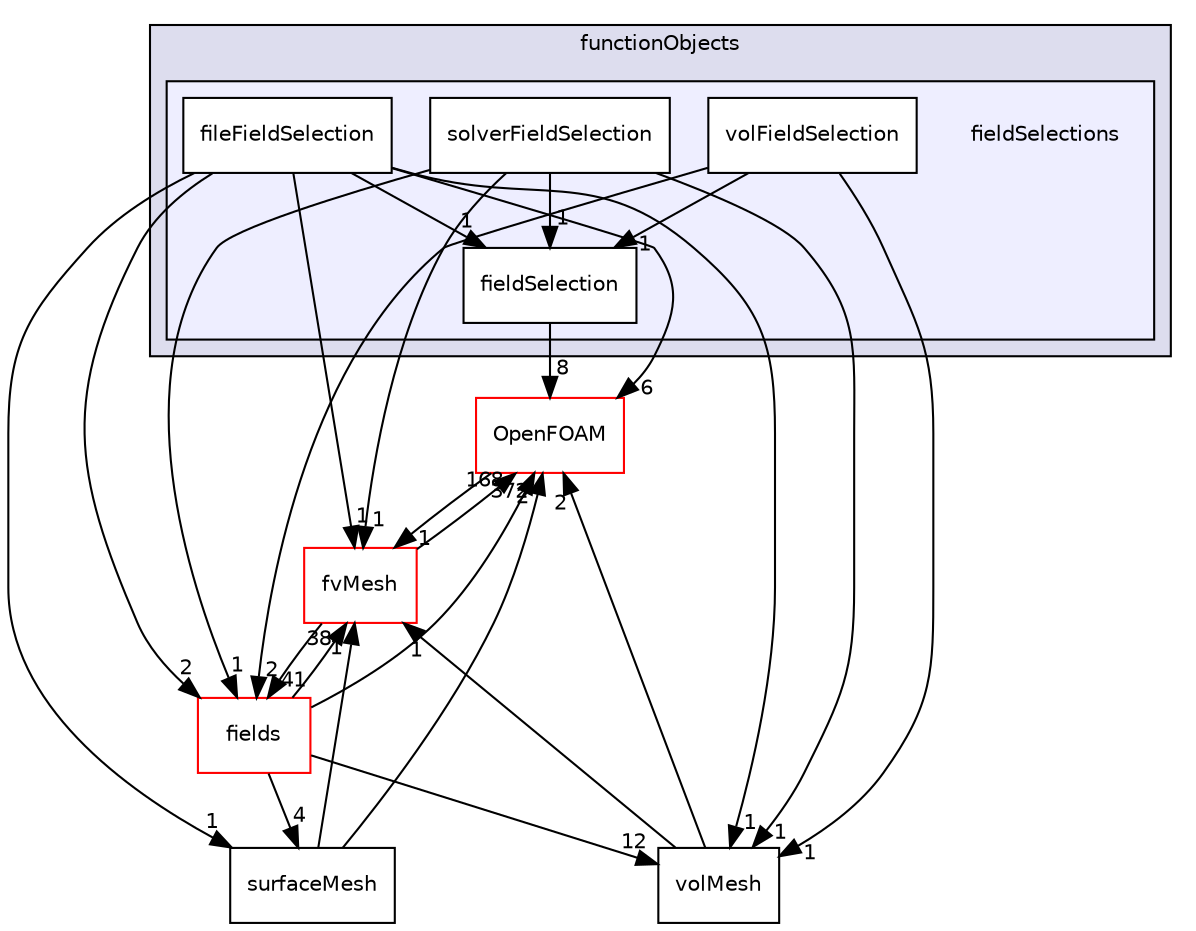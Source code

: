 digraph "src/finiteVolume/functionObjects/fieldSelections" {
  bgcolor=transparent;
  compound=true
  node [ fontsize="10", fontname="Helvetica"];
  edge [ labelfontsize="10", labelfontname="Helvetica"];
  subgraph clusterdir_931437ade13f2dce9ec0e9d87e341976 {
    graph [ bgcolor="#ddddee", pencolor="black", label="functionObjects" fontname="Helvetica", fontsize="10", URL="dir_931437ade13f2dce9ec0e9d87e341976.html"]
  subgraph clusterdir_1642ec77de5c1131da2ea78767feb908 {
    graph [ bgcolor="#eeeeff", pencolor="black", label="" URL="dir_1642ec77de5c1131da2ea78767feb908.html"];
    dir_1642ec77de5c1131da2ea78767feb908 [shape=plaintext label="fieldSelections"];
    dir_7265a9fc25ca2a64e7b043152d73af93 [shape=box label="fieldSelection" color="black" fillcolor="white" style="filled" URL="dir_7265a9fc25ca2a64e7b043152d73af93.html"];
    dir_eaa0c63896bedc9b2b22fa603791667c [shape=box label="fileFieldSelection" color="black" fillcolor="white" style="filled" URL="dir_eaa0c63896bedc9b2b22fa603791667c.html"];
    dir_ec181699bea616938e1829165f4c8cf4 [shape=box label="solverFieldSelection" color="black" fillcolor="white" style="filled" URL="dir_ec181699bea616938e1829165f4c8cf4.html"];
    dir_d7f14c54cf14ba098085aa27e3da57ea [shape=box label="volFieldSelection" color="black" fillcolor="white" style="filled" URL="dir_d7f14c54cf14ba098085aa27e3da57ea.html"];
  }
  }
  dir_25ab4a83a983f7bb7a38b7f63bb141b7 [shape=box label="fields" color="red" URL="dir_25ab4a83a983f7bb7a38b7f63bb141b7.html"];
  dir_fdafd3b59310328ee40a940c9419d4db [shape=box label="surfaceMesh" URL="dir_fdafd3b59310328ee40a940c9419d4db.html"];
  dir_1a4209badf8dc5d7c181708103efea60 [shape=box label="volMesh" URL="dir_1a4209badf8dc5d7c181708103efea60.html"];
  dir_c382fa095c9c33d8673c0dd60aaef275 [shape=box label="fvMesh" color="red" URL="dir_c382fa095c9c33d8673c0dd60aaef275.html"];
  dir_c5473ff19b20e6ec4dfe5c310b3778a8 [shape=box label="OpenFOAM" color="red" URL="dir_c5473ff19b20e6ec4dfe5c310b3778a8.html"];
  dir_25ab4a83a983f7bb7a38b7f63bb141b7->dir_fdafd3b59310328ee40a940c9419d4db [headlabel="4", labeldistance=1.5 headhref="dir_000890_001258.html"];
  dir_25ab4a83a983f7bb7a38b7f63bb141b7->dir_1a4209badf8dc5d7c181708103efea60 [headlabel="12", labeldistance=1.5 headhref="dir_000890_001259.html"];
  dir_25ab4a83a983f7bb7a38b7f63bb141b7->dir_c382fa095c9c33d8673c0dd60aaef275 [headlabel="38", labeldistance=1.5 headhref="dir_000890_001106.html"];
  dir_25ab4a83a983f7bb7a38b7f63bb141b7->dir_c5473ff19b20e6ec4dfe5c310b3778a8 [headlabel="372", labeldistance=1.5 headhref="dir_000890_002151.html"];
  dir_d7f14c54cf14ba098085aa27e3da57ea->dir_25ab4a83a983f7bb7a38b7f63bb141b7 [headlabel="2", labeldistance=1.5 headhref="dir_001091_000890.html"];
  dir_d7f14c54cf14ba098085aa27e3da57ea->dir_7265a9fc25ca2a64e7b043152d73af93 [headlabel="1", labeldistance=1.5 headhref="dir_001091_001088.html"];
  dir_d7f14c54cf14ba098085aa27e3da57ea->dir_1a4209badf8dc5d7c181708103efea60 [headlabel="1", labeldistance=1.5 headhref="dir_001091_001259.html"];
  dir_fdafd3b59310328ee40a940c9419d4db->dir_c382fa095c9c33d8673c0dd60aaef275 [headlabel="1", labeldistance=1.5 headhref="dir_001258_001106.html"];
  dir_fdafd3b59310328ee40a940c9419d4db->dir_c5473ff19b20e6ec4dfe5c310b3778a8 [headlabel="2", labeldistance=1.5 headhref="dir_001258_002151.html"];
  dir_7265a9fc25ca2a64e7b043152d73af93->dir_c5473ff19b20e6ec4dfe5c310b3778a8 [headlabel="8", labeldistance=1.5 headhref="dir_001088_002151.html"];
  dir_1a4209badf8dc5d7c181708103efea60->dir_c382fa095c9c33d8673c0dd60aaef275 [headlabel="1", labeldistance=1.5 headhref="dir_001259_001106.html"];
  dir_1a4209badf8dc5d7c181708103efea60->dir_c5473ff19b20e6ec4dfe5c310b3778a8 [headlabel="2", labeldistance=1.5 headhref="dir_001259_002151.html"];
  dir_eaa0c63896bedc9b2b22fa603791667c->dir_25ab4a83a983f7bb7a38b7f63bb141b7 [headlabel="2", labeldistance=1.5 headhref="dir_001089_000890.html"];
  dir_eaa0c63896bedc9b2b22fa603791667c->dir_fdafd3b59310328ee40a940c9419d4db [headlabel="1", labeldistance=1.5 headhref="dir_001089_001258.html"];
  dir_eaa0c63896bedc9b2b22fa603791667c->dir_7265a9fc25ca2a64e7b043152d73af93 [headlabel="1", labeldistance=1.5 headhref="dir_001089_001088.html"];
  dir_eaa0c63896bedc9b2b22fa603791667c->dir_1a4209badf8dc5d7c181708103efea60 [headlabel="1", labeldistance=1.5 headhref="dir_001089_001259.html"];
  dir_eaa0c63896bedc9b2b22fa603791667c->dir_c382fa095c9c33d8673c0dd60aaef275 [headlabel="1", labeldistance=1.5 headhref="dir_001089_001106.html"];
  dir_eaa0c63896bedc9b2b22fa603791667c->dir_c5473ff19b20e6ec4dfe5c310b3778a8 [headlabel="6", labeldistance=1.5 headhref="dir_001089_002151.html"];
  dir_c382fa095c9c33d8673c0dd60aaef275->dir_25ab4a83a983f7bb7a38b7f63bb141b7 [headlabel="41", labeldistance=1.5 headhref="dir_001106_000890.html"];
  dir_c382fa095c9c33d8673c0dd60aaef275->dir_c5473ff19b20e6ec4dfe5c310b3778a8 [headlabel="168", labeldistance=1.5 headhref="dir_001106_002151.html"];
  dir_c5473ff19b20e6ec4dfe5c310b3778a8->dir_c382fa095c9c33d8673c0dd60aaef275 [headlabel="1", labeldistance=1.5 headhref="dir_002151_001106.html"];
  dir_ec181699bea616938e1829165f4c8cf4->dir_25ab4a83a983f7bb7a38b7f63bb141b7 [headlabel="1", labeldistance=1.5 headhref="dir_001090_000890.html"];
  dir_ec181699bea616938e1829165f4c8cf4->dir_7265a9fc25ca2a64e7b043152d73af93 [headlabel="1", labeldistance=1.5 headhref="dir_001090_001088.html"];
  dir_ec181699bea616938e1829165f4c8cf4->dir_1a4209badf8dc5d7c181708103efea60 [headlabel="1", labeldistance=1.5 headhref="dir_001090_001259.html"];
  dir_ec181699bea616938e1829165f4c8cf4->dir_c382fa095c9c33d8673c0dd60aaef275 [headlabel="1", labeldistance=1.5 headhref="dir_001090_001106.html"];
}
